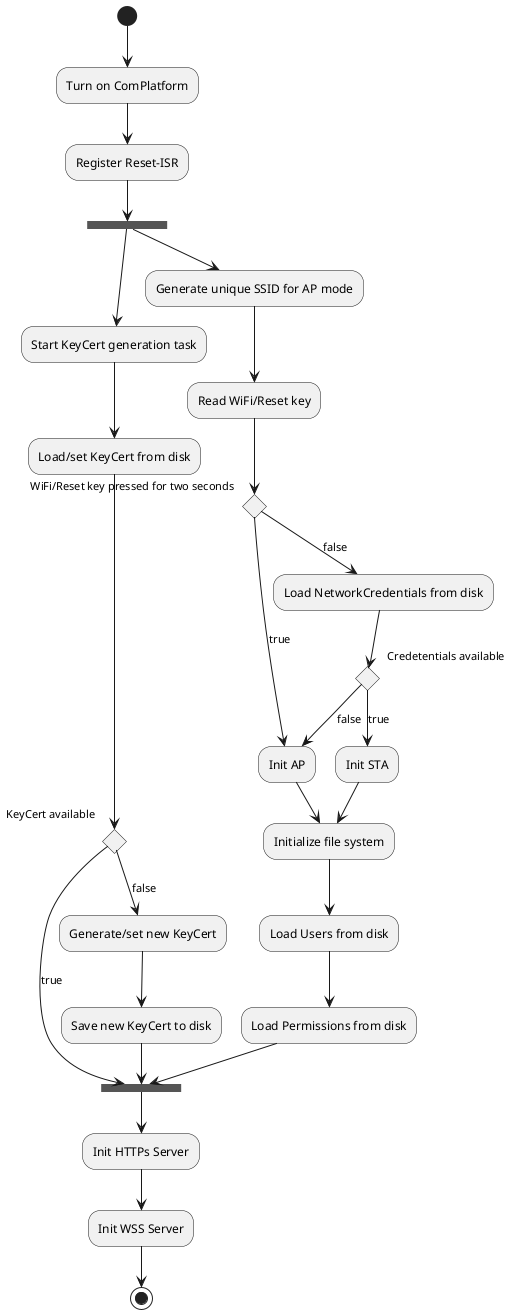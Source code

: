 @startuml
(*) --> "Turn on ComPlatform"
--> "Register Reset-ISR"
--> === S1 ===
--> "Start KeyCert generation task"
--> "Load/set KeyCert from disk"

if "KeyCert available" then
    --> [true] === S2 ===
else 
    --> [false] "Generate/set new KeyCert"
    --> "Save new KeyCert to disk"
    --> === S2 ===
endif

=== S1 === --> "Generate unique SSID for AP mode"
--> "Read WiFi/Reset key"

if "WiFi/Reset key pressed for two seconds" then
    --> [true] "Init AP" as initap
else
    --> [false] "Load NetworkCredentials from disk"
    if "Credetentials available" then
        --> [true] "Init STA"
        --> "Initialize file system"
else 
        --> [false] initap
endif

--> "Initialize file system"
--> "Load Users from disk"
--> "Load Permissions from disk"
--> === S2 ===
--> "Init HTTPs Server"
--> "Init WSS Server"
--> (*)
@enduml
